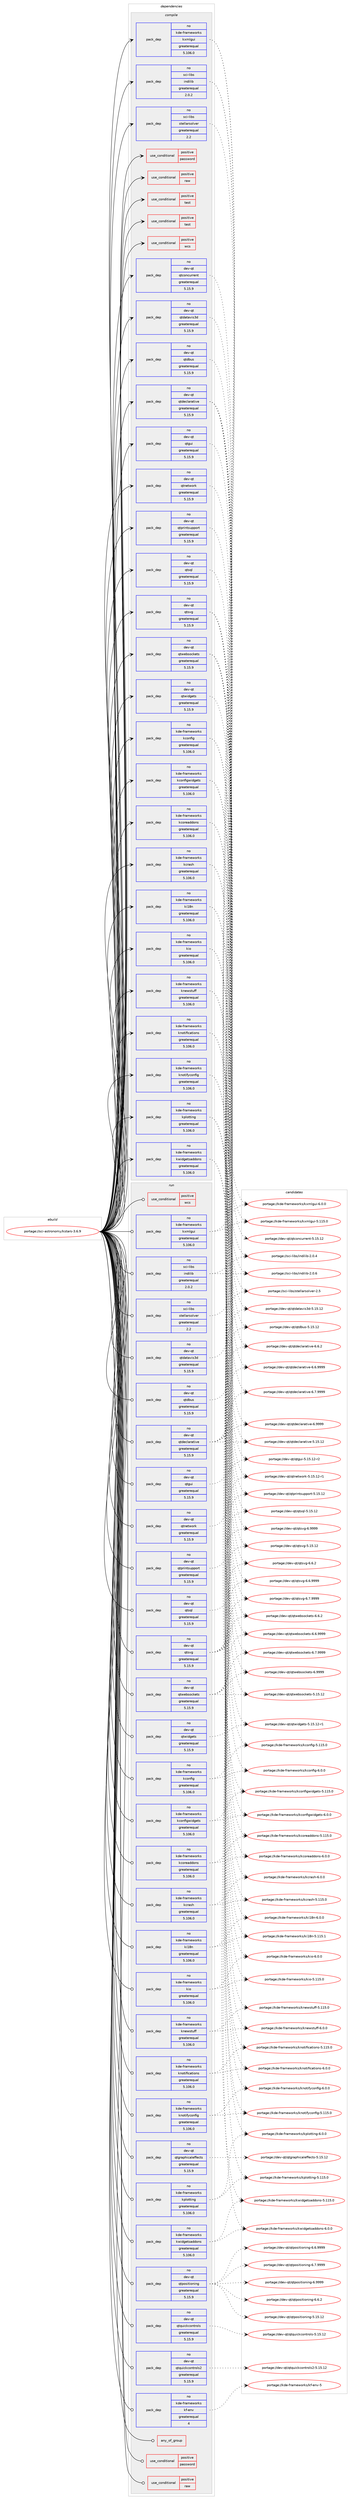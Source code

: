 digraph prolog {

# *************
# Graph options
# *************

newrank=true;
concentrate=true;
compound=true;
graph [rankdir=LR,fontname=Helvetica,fontsize=10,ranksep=1.5];#, ranksep=2.5, nodesep=0.2];
edge  [arrowhead=vee];
node  [fontname=Helvetica,fontsize=10];

# **********
# The ebuild
# **********

subgraph cluster_leftcol {
color=gray;
rank=same;
label=<<i>ebuild</i>>;
id [label="portage://sci-astronomy/kstars-3.6.9", color=red, width=4, href="../sci-astronomy/kstars-3.6.9.svg"];
}

# ****************
# The dependencies
# ****************

subgraph cluster_midcol {
color=gray;
label=<<i>dependencies</i>>;
subgraph cluster_compile {
fillcolor="#eeeeee";
style=filled;
label=<<i>compile</i>>;
subgraph cond6634 {
dependency9257 [label=<<TABLE BORDER="0" CELLBORDER="1" CELLSPACING="0" CELLPADDING="4"><TR><TD ROWSPAN="3" CELLPADDING="10">use_conditional</TD></TR><TR><TD>positive</TD></TR><TR><TD>password</TD></TR></TABLE>>, shape=none, color=red];
# *** BEGIN UNKNOWN DEPENDENCY TYPE (TODO) ***
# dependency9257 -> package_dependency(portage://sci-astronomy/kstars-3.6.9,install,no,dev-libs,qtkeychain,none,[,,],any_same_slot,[use(enable(qt5),positive)])
# *** END UNKNOWN DEPENDENCY TYPE (TODO) ***

}
id:e -> dependency9257:w [weight=20,style="solid",arrowhead="vee"];
subgraph cond6635 {
dependency9258 [label=<<TABLE BORDER="0" CELLBORDER="1" CELLSPACING="0" CELLPADDING="4"><TR><TD ROWSPAN="3" CELLPADDING="10">use_conditional</TD></TR><TR><TD>positive</TD></TR><TR><TD>raw</TD></TR></TABLE>>, shape=none, color=red];
# *** BEGIN UNKNOWN DEPENDENCY TYPE (TODO) ***
# dependency9258 -> package_dependency(portage://sci-astronomy/kstars-3.6.9,install,no,media-libs,libraw,none,[,,],any_same_slot,[])
# *** END UNKNOWN DEPENDENCY TYPE (TODO) ***

}
id:e -> dependency9258:w [weight=20,style="solid",arrowhead="vee"];
subgraph cond6636 {
dependency9259 [label=<<TABLE BORDER="0" CELLBORDER="1" CELLSPACING="0" CELLPADDING="4"><TR><TD ROWSPAN="3" CELLPADDING="10">use_conditional</TD></TR><TR><TD>positive</TD></TR><TR><TD>test</TD></TR></TABLE>>, shape=none, color=red];
# *** BEGIN UNKNOWN DEPENDENCY TYPE (TODO) ***
# dependency9259 -> package_dependency(portage://sci-astronomy/kstars-3.6.9,install,no,dev-qt,qttest,none,[,,],[slot(5)],[])
# *** END UNKNOWN DEPENDENCY TYPE (TODO) ***

}
id:e -> dependency9259:w [weight=20,style="solid",arrowhead="vee"];
subgraph cond6637 {
dependency9260 [label=<<TABLE BORDER="0" CELLBORDER="1" CELLSPACING="0" CELLPADDING="4"><TR><TD ROWSPAN="3" CELLPADDING="10">use_conditional</TD></TR><TR><TD>positive</TD></TR><TR><TD>test</TD></TR></TABLE>>, shape=none, color=red];
# *** BEGIN UNKNOWN DEPENDENCY TYPE (TODO) ***
# dependency9260 -> package_dependency(portage://sci-astronomy/kstars-3.6.9,install,no,sci-astronomy,erfa,none,[,,],[],[])
# *** END UNKNOWN DEPENDENCY TYPE (TODO) ***

}
id:e -> dependency9260:w [weight=20,style="solid",arrowhead="vee"];
subgraph cond6638 {
dependency9261 [label=<<TABLE BORDER="0" CELLBORDER="1" CELLSPACING="0" CELLPADDING="4"><TR><TD ROWSPAN="3" CELLPADDING="10">use_conditional</TD></TR><TR><TD>positive</TD></TR><TR><TD>wcs</TD></TR></TABLE>>, shape=none, color=red];
# *** BEGIN UNKNOWN DEPENDENCY TYPE (TODO) ***
# dependency9261 -> package_dependency(portage://sci-astronomy/kstars-3.6.9,install,no,sci-astronomy,wcslib,none,[,,],any_same_slot,[])
# *** END UNKNOWN DEPENDENCY TYPE (TODO) ***

}
id:e -> dependency9261:w [weight=20,style="solid",arrowhead="vee"];
# *** BEGIN UNKNOWN DEPENDENCY TYPE (TODO) ***
# id -> package_dependency(portage://sci-astronomy/kstars-3.6.9,install,no,dev-cpp,eigen,none,[,,],[slot(3)],[])
# *** END UNKNOWN DEPENDENCY TYPE (TODO) ***

subgraph pack2539 {
dependency9262 [label=<<TABLE BORDER="0" CELLBORDER="1" CELLSPACING="0" CELLPADDING="4" WIDTH="220"><TR><TD ROWSPAN="6" CELLPADDING="30">pack_dep</TD></TR><TR><TD WIDTH="110">no</TD></TR><TR><TD>dev-qt</TD></TR><TR><TD>qtconcurrent</TD></TR><TR><TD>greaterequal</TD></TR><TR><TD>5.15.9</TD></TR></TABLE>>, shape=none, color=blue];
}
id:e -> dependency9262:w [weight=20,style="solid",arrowhead="vee"];
# *** BEGIN UNKNOWN DEPENDENCY TYPE (TODO) ***
# id -> package_dependency(portage://sci-astronomy/kstars-3.6.9,install,no,dev-qt,qtcore,none,[,,],[slot(5)],[])
# *** END UNKNOWN DEPENDENCY TYPE (TODO) ***

subgraph pack2540 {
dependency9263 [label=<<TABLE BORDER="0" CELLBORDER="1" CELLSPACING="0" CELLPADDING="4" WIDTH="220"><TR><TD ROWSPAN="6" CELLPADDING="30">pack_dep</TD></TR><TR><TD WIDTH="110">no</TD></TR><TR><TD>dev-qt</TD></TR><TR><TD>qtdatavis3d</TD></TR><TR><TD>greaterequal</TD></TR><TR><TD>5.15.9</TD></TR></TABLE>>, shape=none, color=blue];
}
id:e -> dependency9263:w [weight=20,style="solid",arrowhead="vee"];
subgraph pack2541 {
dependency9264 [label=<<TABLE BORDER="0" CELLBORDER="1" CELLSPACING="0" CELLPADDING="4" WIDTH="220"><TR><TD ROWSPAN="6" CELLPADDING="30">pack_dep</TD></TR><TR><TD WIDTH="110">no</TD></TR><TR><TD>dev-qt</TD></TR><TR><TD>qtdbus</TD></TR><TR><TD>greaterequal</TD></TR><TR><TD>5.15.9</TD></TR></TABLE>>, shape=none, color=blue];
}
id:e -> dependency9264:w [weight=20,style="solid",arrowhead="vee"];
subgraph pack2542 {
dependency9265 [label=<<TABLE BORDER="0" CELLBORDER="1" CELLSPACING="0" CELLPADDING="4" WIDTH="220"><TR><TD ROWSPAN="6" CELLPADDING="30">pack_dep</TD></TR><TR><TD WIDTH="110">no</TD></TR><TR><TD>dev-qt</TD></TR><TR><TD>qtdeclarative</TD></TR><TR><TD>greaterequal</TD></TR><TR><TD>5.15.9</TD></TR></TABLE>>, shape=none, color=blue];
}
id:e -> dependency9265:w [weight=20,style="solid",arrowhead="vee"];
subgraph pack2543 {
dependency9266 [label=<<TABLE BORDER="0" CELLBORDER="1" CELLSPACING="0" CELLPADDING="4" WIDTH="220"><TR><TD ROWSPAN="6" CELLPADDING="30">pack_dep</TD></TR><TR><TD WIDTH="110">no</TD></TR><TR><TD>dev-qt</TD></TR><TR><TD>qtgui</TD></TR><TR><TD>greaterequal</TD></TR><TR><TD>5.15.9</TD></TR></TABLE>>, shape=none, color=blue];
}
id:e -> dependency9266:w [weight=20,style="solid",arrowhead="vee"];
subgraph pack2544 {
dependency9267 [label=<<TABLE BORDER="0" CELLBORDER="1" CELLSPACING="0" CELLPADDING="4" WIDTH="220"><TR><TD ROWSPAN="6" CELLPADDING="30">pack_dep</TD></TR><TR><TD WIDTH="110">no</TD></TR><TR><TD>dev-qt</TD></TR><TR><TD>qtnetwork</TD></TR><TR><TD>greaterequal</TD></TR><TR><TD>5.15.9</TD></TR></TABLE>>, shape=none, color=blue];
}
id:e -> dependency9267:w [weight=20,style="solid",arrowhead="vee"];
subgraph pack2545 {
dependency9268 [label=<<TABLE BORDER="0" CELLBORDER="1" CELLSPACING="0" CELLPADDING="4" WIDTH="220"><TR><TD ROWSPAN="6" CELLPADDING="30">pack_dep</TD></TR><TR><TD WIDTH="110">no</TD></TR><TR><TD>dev-qt</TD></TR><TR><TD>qtprintsupport</TD></TR><TR><TD>greaterequal</TD></TR><TR><TD>5.15.9</TD></TR></TABLE>>, shape=none, color=blue];
}
id:e -> dependency9268:w [weight=20,style="solid",arrowhead="vee"];
subgraph pack2546 {
dependency9269 [label=<<TABLE BORDER="0" CELLBORDER="1" CELLSPACING="0" CELLPADDING="4" WIDTH="220"><TR><TD ROWSPAN="6" CELLPADDING="30">pack_dep</TD></TR><TR><TD WIDTH="110">no</TD></TR><TR><TD>dev-qt</TD></TR><TR><TD>qtsql</TD></TR><TR><TD>greaterequal</TD></TR><TR><TD>5.15.9</TD></TR></TABLE>>, shape=none, color=blue];
}
id:e -> dependency9269:w [weight=20,style="solid",arrowhead="vee"];
subgraph pack2547 {
dependency9270 [label=<<TABLE BORDER="0" CELLBORDER="1" CELLSPACING="0" CELLPADDING="4" WIDTH="220"><TR><TD ROWSPAN="6" CELLPADDING="30">pack_dep</TD></TR><TR><TD WIDTH="110">no</TD></TR><TR><TD>dev-qt</TD></TR><TR><TD>qtsvg</TD></TR><TR><TD>greaterequal</TD></TR><TR><TD>5.15.9</TD></TR></TABLE>>, shape=none, color=blue];
}
id:e -> dependency9270:w [weight=20,style="solid",arrowhead="vee"];
subgraph pack2548 {
dependency9271 [label=<<TABLE BORDER="0" CELLBORDER="1" CELLSPACING="0" CELLPADDING="4" WIDTH="220"><TR><TD ROWSPAN="6" CELLPADDING="30">pack_dep</TD></TR><TR><TD WIDTH="110">no</TD></TR><TR><TD>dev-qt</TD></TR><TR><TD>qtwebsockets</TD></TR><TR><TD>greaterequal</TD></TR><TR><TD>5.15.9</TD></TR></TABLE>>, shape=none, color=blue];
}
id:e -> dependency9271:w [weight=20,style="solid",arrowhead="vee"];
subgraph pack2549 {
dependency9272 [label=<<TABLE BORDER="0" CELLBORDER="1" CELLSPACING="0" CELLPADDING="4" WIDTH="220"><TR><TD ROWSPAN="6" CELLPADDING="30">pack_dep</TD></TR><TR><TD WIDTH="110">no</TD></TR><TR><TD>dev-qt</TD></TR><TR><TD>qtwidgets</TD></TR><TR><TD>greaterequal</TD></TR><TR><TD>5.15.9</TD></TR></TABLE>>, shape=none, color=blue];
}
id:e -> dependency9272:w [weight=20,style="solid",arrowhead="vee"];
subgraph pack2550 {
dependency9273 [label=<<TABLE BORDER="0" CELLBORDER="1" CELLSPACING="0" CELLPADDING="4" WIDTH="220"><TR><TD ROWSPAN="6" CELLPADDING="30">pack_dep</TD></TR><TR><TD WIDTH="110">no</TD></TR><TR><TD>kde-frameworks</TD></TR><TR><TD>kconfig</TD></TR><TR><TD>greaterequal</TD></TR><TR><TD>5.106.0</TD></TR></TABLE>>, shape=none, color=blue];
}
id:e -> dependency9273:w [weight=20,style="solid",arrowhead="vee"];
subgraph pack2551 {
dependency9274 [label=<<TABLE BORDER="0" CELLBORDER="1" CELLSPACING="0" CELLPADDING="4" WIDTH="220"><TR><TD ROWSPAN="6" CELLPADDING="30">pack_dep</TD></TR><TR><TD WIDTH="110">no</TD></TR><TR><TD>kde-frameworks</TD></TR><TR><TD>kconfigwidgets</TD></TR><TR><TD>greaterequal</TD></TR><TR><TD>5.106.0</TD></TR></TABLE>>, shape=none, color=blue];
}
id:e -> dependency9274:w [weight=20,style="solid",arrowhead="vee"];
subgraph pack2552 {
dependency9275 [label=<<TABLE BORDER="0" CELLBORDER="1" CELLSPACING="0" CELLPADDING="4" WIDTH="220"><TR><TD ROWSPAN="6" CELLPADDING="30">pack_dep</TD></TR><TR><TD WIDTH="110">no</TD></TR><TR><TD>kde-frameworks</TD></TR><TR><TD>kcoreaddons</TD></TR><TR><TD>greaterequal</TD></TR><TR><TD>5.106.0</TD></TR></TABLE>>, shape=none, color=blue];
}
id:e -> dependency9275:w [weight=20,style="solid",arrowhead="vee"];
subgraph pack2553 {
dependency9276 [label=<<TABLE BORDER="0" CELLBORDER="1" CELLSPACING="0" CELLPADDING="4" WIDTH="220"><TR><TD ROWSPAN="6" CELLPADDING="30">pack_dep</TD></TR><TR><TD WIDTH="110">no</TD></TR><TR><TD>kde-frameworks</TD></TR><TR><TD>kcrash</TD></TR><TR><TD>greaterequal</TD></TR><TR><TD>5.106.0</TD></TR></TABLE>>, shape=none, color=blue];
}
id:e -> dependency9276:w [weight=20,style="solid",arrowhead="vee"];
subgraph pack2554 {
dependency9277 [label=<<TABLE BORDER="0" CELLBORDER="1" CELLSPACING="0" CELLPADDING="4" WIDTH="220"><TR><TD ROWSPAN="6" CELLPADDING="30">pack_dep</TD></TR><TR><TD WIDTH="110">no</TD></TR><TR><TD>kde-frameworks</TD></TR><TR><TD>ki18n</TD></TR><TR><TD>greaterequal</TD></TR><TR><TD>5.106.0</TD></TR></TABLE>>, shape=none, color=blue];
}
id:e -> dependency9277:w [weight=20,style="solid",arrowhead="vee"];
subgraph pack2555 {
dependency9278 [label=<<TABLE BORDER="0" CELLBORDER="1" CELLSPACING="0" CELLPADDING="4" WIDTH="220"><TR><TD ROWSPAN="6" CELLPADDING="30">pack_dep</TD></TR><TR><TD WIDTH="110">no</TD></TR><TR><TD>kde-frameworks</TD></TR><TR><TD>kio</TD></TR><TR><TD>greaterequal</TD></TR><TR><TD>5.106.0</TD></TR></TABLE>>, shape=none, color=blue];
}
id:e -> dependency9278:w [weight=20,style="solid",arrowhead="vee"];
subgraph pack2556 {
dependency9279 [label=<<TABLE BORDER="0" CELLBORDER="1" CELLSPACING="0" CELLPADDING="4" WIDTH="220"><TR><TD ROWSPAN="6" CELLPADDING="30">pack_dep</TD></TR><TR><TD WIDTH="110">no</TD></TR><TR><TD>kde-frameworks</TD></TR><TR><TD>knewstuff</TD></TR><TR><TD>greaterequal</TD></TR><TR><TD>5.106.0</TD></TR></TABLE>>, shape=none, color=blue];
}
id:e -> dependency9279:w [weight=20,style="solid",arrowhead="vee"];
subgraph pack2557 {
dependency9280 [label=<<TABLE BORDER="0" CELLBORDER="1" CELLSPACING="0" CELLPADDING="4" WIDTH="220"><TR><TD ROWSPAN="6" CELLPADDING="30">pack_dep</TD></TR><TR><TD WIDTH="110">no</TD></TR><TR><TD>kde-frameworks</TD></TR><TR><TD>knotifications</TD></TR><TR><TD>greaterequal</TD></TR><TR><TD>5.106.0</TD></TR></TABLE>>, shape=none, color=blue];
}
id:e -> dependency9280:w [weight=20,style="solid",arrowhead="vee"];
subgraph pack2558 {
dependency9281 [label=<<TABLE BORDER="0" CELLBORDER="1" CELLSPACING="0" CELLPADDING="4" WIDTH="220"><TR><TD ROWSPAN="6" CELLPADDING="30">pack_dep</TD></TR><TR><TD WIDTH="110">no</TD></TR><TR><TD>kde-frameworks</TD></TR><TR><TD>knotifyconfig</TD></TR><TR><TD>greaterequal</TD></TR><TR><TD>5.106.0</TD></TR></TABLE>>, shape=none, color=blue];
}
id:e -> dependency9281:w [weight=20,style="solid",arrowhead="vee"];
subgraph pack2559 {
dependency9282 [label=<<TABLE BORDER="0" CELLBORDER="1" CELLSPACING="0" CELLPADDING="4" WIDTH="220"><TR><TD ROWSPAN="6" CELLPADDING="30">pack_dep</TD></TR><TR><TD WIDTH="110">no</TD></TR><TR><TD>kde-frameworks</TD></TR><TR><TD>kplotting</TD></TR><TR><TD>greaterequal</TD></TR><TR><TD>5.106.0</TD></TR></TABLE>>, shape=none, color=blue];
}
id:e -> dependency9282:w [weight=20,style="solid",arrowhead="vee"];
subgraph pack2560 {
dependency9283 [label=<<TABLE BORDER="0" CELLBORDER="1" CELLSPACING="0" CELLPADDING="4" WIDTH="220"><TR><TD ROWSPAN="6" CELLPADDING="30">pack_dep</TD></TR><TR><TD WIDTH="110">no</TD></TR><TR><TD>kde-frameworks</TD></TR><TR><TD>kwidgetsaddons</TD></TR><TR><TD>greaterequal</TD></TR><TR><TD>5.106.0</TD></TR></TABLE>>, shape=none, color=blue];
}
id:e -> dependency9283:w [weight=20,style="solid",arrowhead="vee"];
subgraph pack2561 {
dependency9284 [label=<<TABLE BORDER="0" CELLBORDER="1" CELLSPACING="0" CELLPADDING="4" WIDTH="220"><TR><TD ROWSPAN="6" CELLPADDING="30">pack_dep</TD></TR><TR><TD WIDTH="110">no</TD></TR><TR><TD>kde-frameworks</TD></TR><TR><TD>kxmlgui</TD></TR><TR><TD>greaterequal</TD></TR><TR><TD>5.106.0</TD></TR></TABLE>>, shape=none, color=blue];
}
id:e -> dependency9284:w [weight=20,style="solid",arrowhead="vee"];
# *** BEGIN UNKNOWN DEPENDENCY TYPE (TODO) ***
# id -> package_dependency(portage://sci-astronomy/kstars-3.6.9,install,no,sci-libs,cfitsio,none,[,,],any_same_slot,[])
# *** END UNKNOWN DEPENDENCY TYPE (TODO) ***

# *** BEGIN UNKNOWN DEPENDENCY TYPE (TODO) ***
# id -> package_dependency(portage://sci-astronomy/kstars-3.6.9,install,no,sci-libs,gsl,none,[,,],any_same_slot,[])
# *** END UNKNOWN DEPENDENCY TYPE (TODO) ***

subgraph pack2562 {
dependency9285 [label=<<TABLE BORDER="0" CELLBORDER="1" CELLSPACING="0" CELLPADDING="4" WIDTH="220"><TR><TD ROWSPAN="6" CELLPADDING="30">pack_dep</TD></TR><TR><TD WIDTH="110">no</TD></TR><TR><TD>sci-libs</TD></TR><TR><TD>indilib</TD></TR><TR><TD>greaterequal</TD></TR><TR><TD>2.0.2</TD></TR></TABLE>>, shape=none, color=blue];
}
id:e -> dependency9285:w [weight=20,style="solid",arrowhead="vee"];
# *** BEGIN UNKNOWN DEPENDENCY TYPE (TODO) ***
# id -> package_dependency(portage://sci-astronomy/kstars-3.6.9,install,no,sci-libs,libnova,none,[,,],any_same_slot,[])
# *** END UNKNOWN DEPENDENCY TYPE (TODO) ***

subgraph pack2563 {
dependency9286 [label=<<TABLE BORDER="0" CELLBORDER="1" CELLSPACING="0" CELLPADDING="4" WIDTH="220"><TR><TD ROWSPAN="6" CELLPADDING="30">pack_dep</TD></TR><TR><TD WIDTH="110">no</TD></TR><TR><TD>sci-libs</TD></TR><TR><TD>stellarsolver</TD></TR><TR><TD>greaterequal</TD></TR><TR><TD>2.2</TD></TR></TABLE>>, shape=none, color=blue];
}
id:e -> dependency9286:w [weight=20,style="solid",arrowhead="vee"];
# *** BEGIN UNKNOWN DEPENDENCY TYPE (TODO) ***
# id -> package_dependency(portage://sci-astronomy/kstars-3.6.9,install,no,sys-libs,zlib,none,[,,],[],[])
# *** END UNKNOWN DEPENDENCY TYPE (TODO) ***

}
subgraph cluster_compileandrun {
fillcolor="#eeeeee";
style=filled;
label=<<i>compile and run</i>>;
}
subgraph cluster_run {
fillcolor="#eeeeee";
style=filled;
label=<<i>run</i>>;
subgraph any85 {
dependency9287 [label=<<TABLE BORDER="0" CELLBORDER="1" CELLSPACING="0" CELLPADDING="4"><TR><TD CELLPADDING="10">any_of_group</TD></TR></TABLE>>, shape=none, color=red];# *** BEGIN UNKNOWN DEPENDENCY TYPE (TODO) ***
# dependency9287 -> package_dependency(portage://sci-astronomy/kstars-3.6.9,run,no,kde-frameworks,breeze-icons,none,[,,],any_different_slot,[])
# *** END UNKNOWN DEPENDENCY TYPE (TODO) ***

# *** BEGIN UNKNOWN DEPENDENCY TYPE (TODO) ***
# dependency9287 -> package_dependency(portage://sci-astronomy/kstars-3.6.9,run,no,kde-frameworks,oxygen-icons,none,[,,],any_different_slot,[])
# *** END UNKNOWN DEPENDENCY TYPE (TODO) ***

}
id:e -> dependency9287:w [weight=20,style="solid",arrowhead="odot"];
subgraph cond6639 {
dependency9288 [label=<<TABLE BORDER="0" CELLBORDER="1" CELLSPACING="0" CELLPADDING="4"><TR><TD ROWSPAN="3" CELLPADDING="10">use_conditional</TD></TR><TR><TD>positive</TD></TR><TR><TD>password</TD></TR></TABLE>>, shape=none, color=red];
# *** BEGIN UNKNOWN DEPENDENCY TYPE (TODO) ***
# dependency9288 -> package_dependency(portage://sci-astronomy/kstars-3.6.9,run,no,dev-libs,qtkeychain,none,[,,],any_same_slot,[use(enable(qt5),positive)])
# *** END UNKNOWN DEPENDENCY TYPE (TODO) ***

}
id:e -> dependency9288:w [weight=20,style="solid",arrowhead="odot"];
subgraph cond6640 {
dependency9289 [label=<<TABLE BORDER="0" CELLBORDER="1" CELLSPACING="0" CELLPADDING="4"><TR><TD ROWSPAN="3" CELLPADDING="10">use_conditional</TD></TR><TR><TD>positive</TD></TR><TR><TD>raw</TD></TR></TABLE>>, shape=none, color=red];
# *** BEGIN UNKNOWN DEPENDENCY TYPE (TODO) ***
# dependency9289 -> package_dependency(portage://sci-astronomy/kstars-3.6.9,run,no,media-libs,libraw,none,[,,],any_same_slot,[])
# *** END UNKNOWN DEPENDENCY TYPE (TODO) ***

}
id:e -> dependency9289:w [weight=20,style="solid",arrowhead="odot"];
subgraph cond6641 {
dependency9290 [label=<<TABLE BORDER="0" CELLBORDER="1" CELLSPACING="0" CELLPADDING="4"><TR><TD ROWSPAN="3" CELLPADDING="10">use_conditional</TD></TR><TR><TD>positive</TD></TR><TR><TD>wcs</TD></TR></TABLE>>, shape=none, color=red];
# *** BEGIN UNKNOWN DEPENDENCY TYPE (TODO) ***
# dependency9290 -> package_dependency(portage://sci-astronomy/kstars-3.6.9,run,no,sci-astronomy,wcslib,none,[,,],any_same_slot,[])
# *** END UNKNOWN DEPENDENCY TYPE (TODO) ***

}
id:e -> dependency9290:w [weight=20,style="solid",arrowhead="odot"];
# *** BEGIN UNKNOWN DEPENDENCY TYPE (TODO) ***
# id -> package_dependency(portage://sci-astronomy/kstars-3.6.9,run,no,dev-qt,qtcore,none,[,,],[slot(5)],[])
# *** END UNKNOWN DEPENDENCY TYPE (TODO) ***

subgraph pack2564 {
dependency9291 [label=<<TABLE BORDER="0" CELLBORDER="1" CELLSPACING="0" CELLPADDING="4" WIDTH="220"><TR><TD ROWSPAN="6" CELLPADDING="30">pack_dep</TD></TR><TR><TD WIDTH="110">no</TD></TR><TR><TD>dev-qt</TD></TR><TR><TD>qtdatavis3d</TD></TR><TR><TD>greaterequal</TD></TR><TR><TD>5.15.9</TD></TR></TABLE>>, shape=none, color=blue];
}
id:e -> dependency9291:w [weight=20,style="solid",arrowhead="odot"];
subgraph pack2565 {
dependency9292 [label=<<TABLE BORDER="0" CELLBORDER="1" CELLSPACING="0" CELLPADDING="4" WIDTH="220"><TR><TD ROWSPAN="6" CELLPADDING="30">pack_dep</TD></TR><TR><TD WIDTH="110">no</TD></TR><TR><TD>dev-qt</TD></TR><TR><TD>qtdbus</TD></TR><TR><TD>greaterequal</TD></TR><TR><TD>5.15.9</TD></TR></TABLE>>, shape=none, color=blue];
}
id:e -> dependency9292:w [weight=20,style="solid",arrowhead="odot"];
subgraph pack2566 {
dependency9293 [label=<<TABLE BORDER="0" CELLBORDER="1" CELLSPACING="0" CELLPADDING="4" WIDTH="220"><TR><TD ROWSPAN="6" CELLPADDING="30">pack_dep</TD></TR><TR><TD WIDTH="110">no</TD></TR><TR><TD>dev-qt</TD></TR><TR><TD>qtdeclarative</TD></TR><TR><TD>greaterequal</TD></TR><TR><TD>5.15.9</TD></TR></TABLE>>, shape=none, color=blue];
}
id:e -> dependency9293:w [weight=20,style="solid",arrowhead="odot"];
subgraph pack2567 {
dependency9294 [label=<<TABLE BORDER="0" CELLBORDER="1" CELLSPACING="0" CELLPADDING="4" WIDTH="220"><TR><TD ROWSPAN="6" CELLPADDING="30">pack_dep</TD></TR><TR><TD WIDTH="110">no</TD></TR><TR><TD>dev-qt</TD></TR><TR><TD>qtgraphicaleffects</TD></TR><TR><TD>greaterequal</TD></TR><TR><TD>5.15.9</TD></TR></TABLE>>, shape=none, color=blue];
}
id:e -> dependency9294:w [weight=20,style="solid",arrowhead="odot"];
subgraph pack2568 {
dependency9295 [label=<<TABLE BORDER="0" CELLBORDER="1" CELLSPACING="0" CELLPADDING="4" WIDTH="220"><TR><TD ROWSPAN="6" CELLPADDING="30">pack_dep</TD></TR><TR><TD WIDTH="110">no</TD></TR><TR><TD>dev-qt</TD></TR><TR><TD>qtgui</TD></TR><TR><TD>greaterequal</TD></TR><TR><TD>5.15.9</TD></TR></TABLE>>, shape=none, color=blue];
}
id:e -> dependency9295:w [weight=20,style="solid",arrowhead="odot"];
subgraph pack2569 {
dependency9296 [label=<<TABLE BORDER="0" CELLBORDER="1" CELLSPACING="0" CELLPADDING="4" WIDTH="220"><TR><TD ROWSPAN="6" CELLPADDING="30">pack_dep</TD></TR><TR><TD WIDTH="110">no</TD></TR><TR><TD>dev-qt</TD></TR><TR><TD>qtnetwork</TD></TR><TR><TD>greaterequal</TD></TR><TR><TD>5.15.9</TD></TR></TABLE>>, shape=none, color=blue];
}
id:e -> dependency9296:w [weight=20,style="solid",arrowhead="odot"];
subgraph pack2570 {
dependency9297 [label=<<TABLE BORDER="0" CELLBORDER="1" CELLSPACING="0" CELLPADDING="4" WIDTH="220"><TR><TD ROWSPAN="6" CELLPADDING="30">pack_dep</TD></TR><TR><TD WIDTH="110">no</TD></TR><TR><TD>dev-qt</TD></TR><TR><TD>qtpositioning</TD></TR><TR><TD>greaterequal</TD></TR><TR><TD>5.15.9</TD></TR></TABLE>>, shape=none, color=blue];
}
id:e -> dependency9297:w [weight=20,style="solid",arrowhead="odot"];
subgraph pack2571 {
dependency9298 [label=<<TABLE BORDER="0" CELLBORDER="1" CELLSPACING="0" CELLPADDING="4" WIDTH="220"><TR><TD ROWSPAN="6" CELLPADDING="30">pack_dep</TD></TR><TR><TD WIDTH="110">no</TD></TR><TR><TD>dev-qt</TD></TR><TR><TD>qtprintsupport</TD></TR><TR><TD>greaterequal</TD></TR><TR><TD>5.15.9</TD></TR></TABLE>>, shape=none, color=blue];
}
id:e -> dependency9298:w [weight=20,style="solid",arrowhead="odot"];
subgraph pack2572 {
dependency9299 [label=<<TABLE BORDER="0" CELLBORDER="1" CELLSPACING="0" CELLPADDING="4" WIDTH="220"><TR><TD ROWSPAN="6" CELLPADDING="30">pack_dep</TD></TR><TR><TD WIDTH="110">no</TD></TR><TR><TD>dev-qt</TD></TR><TR><TD>qtquickcontrols</TD></TR><TR><TD>greaterequal</TD></TR><TR><TD>5.15.9</TD></TR></TABLE>>, shape=none, color=blue];
}
id:e -> dependency9299:w [weight=20,style="solid",arrowhead="odot"];
subgraph pack2573 {
dependency9300 [label=<<TABLE BORDER="0" CELLBORDER="1" CELLSPACING="0" CELLPADDING="4" WIDTH="220"><TR><TD ROWSPAN="6" CELLPADDING="30">pack_dep</TD></TR><TR><TD WIDTH="110">no</TD></TR><TR><TD>dev-qt</TD></TR><TR><TD>qtquickcontrols2</TD></TR><TR><TD>greaterequal</TD></TR><TR><TD>5.15.9</TD></TR></TABLE>>, shape=none, color=blue];
}
id:e -> dependency9300:w [weight=20,style="solid",arrowhead="odot"];
subgraph pack2574 {
dependency9301 [label=<<TABLE BORDER="0" CELLBORDER="1" CELLSPACING="0" CELLPADDING="4" WIDTH="220"><TR><TD ROWSPAN="6" CELLPADDING="30">pack_dep</TD></TR><TR><TD WIDTH="110">no</TD></TR><TR><TD>dev-qt</TD></TR><TR><TD>qtsql</TD></TR><TR><TD>greaterequal</TD></TR><TR><TD>5.15.9</TD></TR></TABLE>>, shape=none, color=blue];
}
id:e -> dependency9301:w [weight=20,style="solid",arrowhead="odot"];
subgraph pack2575 {
dependency9302 [label=<<TABLE BORDER="0" CELLBORDER="1" CELLSPACING="0" CELLPADDING="4" WIDTH="220"><TR><TD ROWSPAN="6" CELLPADDING="30">pack_dep</TD></TR><TR><TD WIDTH="110">no</TD></TR><TR><TD>dev-qt</TD></TR><TR><TD>qtsvg</TD></TR><TR><TD>greaterequal</TD></TR><TR><TD>5.15.9</TD></TR></TABLE>>, shape=none, color=blue];
}
id:e -> dependency9302:w [weight=20,style="solid",arrowhead="odot"];
subgraph pack2576 {
dependency9303 [label=<<TABLE BORDER="0" CELLBORDER="1" CELLSPACING="0" CELLPADDING="4" WIDTH="220"><TR><TD ROWSPAN="6" CELLPADDING="30">pack_dep</TD></TR><TR><TD WIDTH="110">no</TD></TR><TR><TD>dev-qt</TD></TR><TR><TD>qtwebsockets</TD></TR><TR><TD>greaterequal</TD></TR><TR><TD>5.15.9</TD></TR></TABLE>>, shape=none, color=blue];
}
id:e -> dependency9303:w [weight=20,style="solid",arrowhead="odot"];
subgraph pack2577 {
dependency9304 [label=<<TABLE BORDER="0" CELLBORDER="1" CELLSPACING="0" CELLPADDING="4" WIDTH="220"><TR><TD ROWSPAN="6" CELLPADDING="30">pack_dep</TD></TR><TR><TD WIDTH="110">no</TD></TR><TR><TD>dev-qt</TD></TR><TR><TD>qtwidgets</TD></TR><TR><TD>greaterequal</TD></TR><TR><TD>5.15.9</TD></TR></TABLE>>, shape=none, color=blue];
}
id:e -> dependency9304:w [weight=20,style="solid",arrowhead="odot"];
subgraph pack2578 {
dependency9305 [label=<<TABLE BORDER="0" CELLBORDER="1" CELLSPACING="0" CELLPADDING="4" WIDTH="220"><TR><TD ROWSPAN="6" CELLPADDING="30">pack_dep</TD></TR><TR><TD WIDTH="110">no</TD></TR><TR><TD>kde-frameworks</TD></TR><TR><TD>kconfig</TD></TR><TR><TD>greaterequal</TD></TR><TR><TD>5.106.0</TD></TR></TABLE>>, shape=none, color=blue];
}
id:e -> dependency9305:w [weight=20,style="solid",arrowhead="odot"];
subgraph pack2579 {
dependency9306 [label=<<TABLE BORDER="0" CELLBORDER="1" CELLSPACING="0" CELLPADDING="4" WIDTH="220"><TR><TD ROWSPAN="6" CELLPADDING="30">pack_dep</TD></TR><TR><TD WIDTH="110">no</TD></TR><TR><TD>kde-frameworks</TD></TR><TR><TD>kconfigwidgets</TD></TR><TR><TD>greaterequal</TD></TR><TR><TD>5.106.0</TD></TR></TABLE>>, shape=none, color=blue];
}
id:e -> dependency9306:w [weight=20,style="solid",arrowhead="odot"];
subgraph pack2580 {
dependency9307 [label=<<TABLE BORDER="0" CELLBORDER="1" CELLSPACING="0" CELLPADDING="4" WIDTH="220"><TR><TD ROWSPAN="6" CELLPADDING="30">pack_dep</TD></TR><TR><TD WIDTH="110">no</TD></TR><TR><TD>kde-frameworks</TD></TR><TR><TD>kcoreaddons</TD></TR><TR><TD>greaterequal</TD></TR><TR><TD>5.106.0</TD></TR></TABLE>>, shape=none, color=blue];
}
id:e -> dependency9307:w [weight=20,style="solid",arrowhead="odot"];
subgraph pack2581 {
dependency9308 [label=<<TABLE BORDER="0" CELLBORDER="1" CELLSPACING="0" CELLPADDING="4" WIDTH="220"><TR><TD ROWSPAN="6" CELLPADDING="30">pack_dep</TD></TR><TR><TD WIDTH="110">no</TD></TR><TR><TD>kde-frameworks</TD></TR><TR><TD>kcrash</TD></TR><TR><TD>greaterequal</TD></TR><TR><TD>5.106.0</TD></TR></TABLE>>, shape=none, color=blue];
}
id:e -> dependency9308:w [weight=20,style="solid",arrowhead="odot"];
subgraph pack2582 {
dependency9309 [label=<<TABLE BORDER="0" CELLBORDER="1" CELLSPACING="0" CELLPADDING="4" WIDTH="220"><TR><TD ROWSPAN="6" CELLPADDING="30">pack_dep</TD></TR><TR><TD WIDTH="110">no</TD></TR><TR><TD>kde-frameworks</TD></TR><TR><TD>kf-env</TD></TR><TR><TD>greaterequal</TD></TR><TR><TD>4</TD></TR></TABLE>>, shape=none, color=blue];
}
id:e -> dependency9309:w [weight=20,style="solid",arrowhead="odot"];
subgraph pack2583 {
dependency9310 [label=<<TABLE BORDER="0" CELLBORDER="1" CELLSPACING="0" CELLPADDING="4" WIDTH="220"><TR><TD ROWSPAN="6" CELLPADDING="30">pack_dep</TD></TR><TR><TD WIDTH="110">no</TD></TR><TR><TD>kde-frameworks</TD></TR><TR><TD>ki18n</TD></TR><TR><TD>greaterequal</TD></TR><TR><TD>5.106.0</TD></TR></TABLE>>, shape=none, color=blue];
}
id:e -> dependency9310:w [weight=20,style="solid",arrowhead="odot"];
subgraph pack2584 {
dependency9311 [label=<<TABLE BORDER="0" CELLBORDER="1" CELLSPACING="0" CELLPADDING="4" WIDTH="220"><TR><TD ROWSPAN="6" CELLPADDING="30">pack_dep</TD></TR><TR><TD WIDTH="110">no</TD></TR><TR><TD>kde-frameworks</TD></TR><TR><TD>kio</TD></TR><TR><TD>greaterequal</TD></TR><TR><TD>5.106.0</TD></TR></TABLE>>, shape=none, color=blue];
}
id:e -> dependency9311:w [weight=20,style="solid",arrowhead="odot"];
subgraph pack2585 {
dependency9312 [label=<<TABLE BORDER="0" CELLBORDER="1" CELLSPACING="0" CELLPADDING="4" WIDTH="220"><TR><TD ROWSPAN="6" CELLPADDING="30">pack_dep</TD></TR><TR><TD WIDTH="110">no</TD></TR><TR><TD>kde-frameworks</TD></TR><TR><TD>knewstuff</TD></TR><TR><TD>greaterequal</TD></TR><TR><TD>5.106.0</TD></TR></TABLE>>, shape=none, color=blue];
}
id:e -> dependency9312:w [weight=20,style="solid",arrowhead="odot"];
subgraph pack2586 {
dependency9313 [label=<<TABLE BORDER="0" CELLBORDER="1" CELLSPACING="0" CELLPADDING="4" WIDTH="220"><TR><TD ROWSPAN="6" CELLPADDING="30">pack_dep</TD></TR><TR><TD WIDTH="110">no</TD></TR><TR><TD>kde-frameworks</TD></TR><TR><TD>knotifications</TD></TR><TR><TD>greaterequal</TD></TR><TR><TD>5.106.0</TD></TR></TABLE>>, shape=none, color=blue];
}
id:e -> dependency9313:w [weight=20,style="solid",arrowhead="odot"];
subgraph pack2587 {
dependency9314 [label=<<TABLE BORDER="0" CELLBORDER="1" CELLSPACING="0" CELLPADDING="4" WIDTH="220"><TR><TD ROWSPAN="6" CELLPADDING="30">pack_dep</TD></TR><TR><TD WIDTH="110">no</TD></TR><TR><TD>kde-frameworks</TD></TR><TR><TD>knotifyconfig</TD></TR><TR><TD>greaterequal</TD></TR><TR><TD>5.106.0</TD></TR></TABLE>>, shape=none, color=blue];
}
id:e -> dependency9314:w [weight=20,style="solid",arrowhead="odot"];
subgraph pack2588 {
dependency9315 [label=<<TABLE BORDER="0" CELLBORDER="1" CELLSPACING="0" CELLPADDING="4" WIDTH="220"><TR><TD ROWSPAN="6" CELLPADDING="30">pack_dep</TD></TR><TR><TD WIDTH="110">no</TD></TR><TR><TD>kde-frameworks</TD></TR><TR><TD>kplotting</TD></TR><TR><TD>greaterequal</TD></TR><TR><TD>5.106.0</TD></TR></TABLE>>, shape=none, color=blue];
}
id:e -> dependency9315:w [weight=20,style="solid",arrowhead="odot"];
subgraph pack2589 {
dependency9316 [label=<<TABLE BORDER="0" CELLBORDER="1" CELLSPACING="0" CELLPADDING="4" WIDTH="220"><TR><TD ROWSPAN="6" CELLPADDING="30">pack_dep</TD></TR><TR><TD WIDTH="110">no</TD></TR><TR><TD>kde-frameworks</TD></TR><TR><TD>kwidgetsaddons</TD></TR><TR><TD>greaterequal</TD></TR><TR><TD>5.106.0</TD></TR></TABLE>>, shape=none, color=blue];
}
id:e -> dependency9316:w [weight=20,style="solid",arrowhead="odot"];
subgraph pack2590 {
dependency9317 [label=<<TABLE BORDER="0" CELLBORDER="1" CELLSPACING="0" CELLPADDING="4" WIDTH="220"><TR><TD ROWSPAN="6" CELLPADDING="30">pack_dep</TD></TR><TR><TD WIDTH="110">no</TD></TR><TR><TD>kde-frameworks</TD></TR><TR><TD>kxmlgui</TD></TR><TR><TD>greaterequal</TD></TR><TR><TD>5.106.0</TD></TR></TABLE>>, shape=none, color=blue];
}
id:e -> dependency9317:w [weight=20,style="solid",arrowhead="odot"];
# *** BEGIN UNKNOWN DEPENDENCY TYPE (TODO) ***
# id -> package_dependency(portage://sci-astronomy/kstars-3.6.9,run,no,sci-libs,cfitsio,none,[,,],any_same_slot,[])
# *** END UNKNOWN DEPENDENCY TYPE (TODO) ***

# *** BEGIN UNKNOWN DEPENDENCY TYPE (TODO) ***
# id -> package_dependency(portage://sci-astronomy/kstars-3.6.9,run,no,sci-libs,gsl,none,[,,],any_same_slot,[])
# *** END UNKNOWN DEPENDENCY TYPE (TODO) ***

subgraph pack2591 {
dependency9318 [label=<<TABLE BORDER="0" CELLBORDER="1" CELLSPACING="0" CELLPADDING="4" WIDTH="220"><TR><TD ROWSPAN="6" CELLPADDING="30">pack_dep</TD></TR><TR><TD WIDTH="110">no</TD></TR><TR><TD>sci-libs</TD></TR><TR><TD>indilib</TD></TR><TR><TD>greaterequal</TD></TR><TR><TD>2.0.2</TD></TR></TABLE>>, shape=none, color=blue];
}
id:e -> dependency9318:w [weight=20,style="solid",arrowhead="odot"];
# *** BEGIN UNKNOWN DEPENDENCY TYPE (TODO) ***
# id -> package_dependency(portage://sci-astronomy/kstars-3.6.9,run,no,sci-libs,libnova,none,[,,],any_same_slot,[])
# *** END UNKNOWN DEPENDENCY TYPE (TODO) ***

subgraph pack2592 {
dependency9319 [label=<<TABLE BORDER="0" CELLBORDER="1" CELLSPACING="0" CELLPADDING="4" WIDTH="220"><TR><TD ROWSPAN="6" CELLPADDING="30">pack_dep</TD></TR><TR><TD WIDTH="110">no</TD></TR><TR><TD>sci-libs</TD></TR><TR><TD>stellarsolver</TD></TR><TR><TD>greaterequal</TD></TR><TR><TD>2.2</TD></TR></TABLE>>, shape=none, color=blue];
}
id:e -> dependency9319:w [weight=20,style="solid",arrowhead="odot"];
# *** BEGIN UNKNOWN DEPENDENCY TYPE (TODO) ***
# id -> package_dependency(portage://sci-astronomy/kstars-3.6.9,run,no,sys-libs,zlib,none,[,,],[],[])
# *** END UNKNOWN DEPENDENCY TYPE (TODO) ***

}
}

# **************
# The candidates
# **************

subgraph cluster_choices {
rank=same;
color=gray;
label=<<i>candidates</i>>;

subgraph choice2539 {
color=black;
nodesep=1;
choice100101118451131164711311699111110991171141141011101164553464953464950 [label="portage://dev-qt/qtconcurrent-5.15.12", color=red, width=4,href="../dev-qt/qtconcurrent-5.15.12.svg"];
dependency9262:e -> choice100101118451131164711311699111110991171141141011101164553464953464950:w [style=dotted,weight="100"];
}
subgraph choice2540 {
color=black;
nodesep=1;
choice10010111845113116471131161009711697118105115511004553464953464950 [label="portage://dev-qt/qtdatavis3d-5.15.12", color=red, width=4,href="../dev-qt/qtdatavis3d-5.15.12.svg"];
dependency9263:e -> choice10010111845113116471131161009711697118105115511004553464953464950:w [style=dotted,weight="100"];
}
subgraph choice2541 {
color=black;
nodesep=1;
choice1001011184511311647113116100981171154553464953464950 [label="portage://dev-qt/qtdbus-5.15.12", color=red, width=4,href="../dev-qt/qtdbus-5.15.12.svg"];
dependency9264:e -> choice1001011184511311647113116100981171154553464953464950:w [style=dotted,weight="100"];
}
subgraph choice2542 {
color=black;
nodesep=1;
choice10010111845113116471131161001019910897114971161051181014553464953464950 [label="portage://dev-qt/qtdeclarative-5.15.12", color=red, width=4,href="../dev-qt/qtdeclarative-5.15.12.svg"];
choice1001011184511311647113116100101991089711497116105118101455446544650 [label="portage://dev-qt/qtdeclarative-6.6.2", color=red, width=4,href="../dev-qt/qtdeclarative-6.6.2.svg"];
choice1001011184511311647113116100101991089711497116105118101455446544657575757 [label="portage://dev-qt/qtdeclarative-6.6.9999", color=red, width=4,href="../dev-qt/qtdeclarative-6.6.9999.svg"];
choice1001011184511311647113116100101991089711497116105118101455446554657575757 [label="portage://dev-qt/qtdeclarative-6.7.9999", color=red, width=4,href="../dev-qt/qtdeclarative-6.7.9999.svg"];
choice100101118451131164711311610010199108971149711610511810145544657575757 [label="portage://dev-qt/qtdeclarative-6.9999", color=red, width=4,href="../dev-qt/qtdeclarative-6.9999.svg"];
dependency9265:e -> choice10010111845113116471131161001019910897114971161051181014553464953464950:w [style=dotted,weight="100"];
dependency9265:e -> choice1001011184511311647113116100101991089711497116105118101455446544650:w [style=dotted,weight="100"];
dependency9265:e -> choice1001011184511311647113116100101991089711497116105118101455446544657575757:w [style=dotted,weight="100"];
dependency9265:e -> choice1001011184511311647113116100101991089711497116105118101455446554657575757:w [style=dotted,weight="100"];
dependency9265:e -> choice100101118451131164711311610010199108971149711610511810145544657575757:w [style=dotted,weight="100"];
}
subgraph choice2543 {
color=black;
nodesep=1;
choice100101118451131164711311610311710545534649534649504511450 [label="portage://dev-qt/qtgui-5.15.12-r2", color=red, width=4,href="../dev-qt/qtgui-5.15.12-r2.svg"];
dependency9266:e -> choice100101118451131164711311610311710545534649534649504511450:w [style=dotted,weight="100"];
}
subgraph choice2544 {
color=black;
nodesep=1;
choice100101118451131164711311611010111611911111410745534649534649504511449 [label="portage://dev-qt/qtnetwork-5.15.12-r1", color=red, width=4,href="../dev-qt/qtnetwork-5.15.12-r1.svg"];
dependency9267:e -> choice100101118451131164711311611010111611911111410745534649534649504511449:w [style=dotted,weight="100"];
}
subgraph choice2545 {
color=black;
nodesep=1;
choice10010111845113116471131161121141051101161151171121121111141164553464953464950 [label="portage://dev-qt/qtprintsupport-5.15.12", color=red, width=4,href="../dev-qt/qtprintsupport-5.15.12.svg"];
dependency9268:e -> choice10010111845113116471131161121141051101161151171121121111141164553464953464950:w [style=dotted,weight="100"];
}
subgraph choice2546 {
color=black;
nodesep=1;
choice10010111845113116471131161151131084553464953464950 [label="portage://dev-qt/qtsql-5.15.12", color=red, width=4,href="../dev-qt/qtsql-5.15.12.svg"];
dependency9269:e -> choice10010111845113116471131161151131084553464953464950:w [style=dotted,weight="100"];
}
subgraph choice2547 {
color=black;
nodesep=1;
choice10010111845113116471131161151181034553464953464950 [label="portage://dev-qt/qtsvg-5.15.12", color=red, width=4,href="../dev-qt/qtsvg-5.15.12.svg"];
choice1001011184511311647113116115118103455446544650 [label="portage://dev-qt/qtsvg-6.6.2", color=red, width=4,href="../dev-qt/qtsvg-6.6.2.svg"];
choice1001011184511311647113116115118103455446544657575757 [label="portage://dev-qt/qtsvg-6.6.9999", color=red, width=4,href="../dev-qt/qtsvg-6.6.9999.svg"];
choice1001011184511311647113116115118103455446554657575757 [label="portage://dev-qt/qtsvg-6.7.9999", color=red, width=4,href="../dev-qt/qtsvg-6.7.9999.svg"];
choice100101118451131164711311611511810345544657575757 [label="portage://dev-qt/qtsvg-6.9999", color=red, width=4,href="../dev-qt/qtsvg-6.9999.svg"];
dependency9270:e -> choice10010111845113116471131161151181034553464953464950:w [style=dotted,weight="100"];
dependency9270:e -> choice1001011184511311647113116115118103455446544650:w [style=dotted,weight="100"];
dependency9270:e -> choice1001011184511311647113116115118103455446544657575757:w [style=dotted,weight="100"];
dependency9270:e -> choice1001011184511311647113116115118103455446554657575757:w [style=dotted,weight="100"];
dependency9270:e -> choice100101118451131164711311611511810345544657575757:w [style=dotted,weight="100"];
}
subgraph choice2548 {
color=black;
nodesep=1;
choice100101118451131164711311611910198115111991071011161154553464953464950 [label="portage://dev-qt/qtwebsockets-5.15.12", color=red, width=4,href="../dev-qt/qtwebsockets-5.15.12.svg"];
choice10010111845113116471131161191019811511199107101116115455446544650 [label="portage://dev-qt/qtwebsockets-6.6.2", color=red, width=4,href="../dev-qt/qtwebsockets-6.6.2.svg"];
choice10010111845113116471131161191019811511199107101116115455446544657575757 [label="portage://dev-qt/qtwebsockets-6.6.9999", color=red, width=4,href="../dev-qt/qtwebsockets-6.6.9999.svg"];
choice10010111845113116471131161191019811511199107101116115455446554657575757 [label="portage://dev-qt/qtwebsockets-6.7.9999", color=red, width=4,href="../dev-qt/qtwebsockets-6.7.9999.svg"];
choice1001011184511311647113116119101981151119910710111611545544657575757 [label="portage://dev-qt/qtwebsockets-6.9999", color=red, width=4,href="../dev-qt/qtwebsockets-6.9999.svg"];
dependency9271:e -> choice100101118451131164711311611910198115111991071011161154553464953464950:w [style=dotted,weight="100"];
dependency9271:e -> choice10010111845113116471131161191019811511199107101116115455446544650:w [style=dotted,weight="100"];
dependency9271:e -> choice10010111845113116471131161191019811511199107101116115455446544657575757:w [style=dotted,weight="100"];
dependency9271:e -> choice10010111845113116471131161191019811511199107101116115455446554657575757:w [style=dotted,weight="100"];
dependency9271:e -> choice1001011184511311647113116119101981151119910710111611545544657575757:w [style=dotted,weight="100"];
}
subgraph choice2549 {
color=black;
nodesep=1;
choice100101118451131164711311611910510010310111611545534649534649504511449 [label="portage://dev-qt/qtwidgets-5.15.12-r1", color=red, width=4,href="../dev-qt/qtwidgets-5.15.12-r1.svg"];
dependency9272:e -> choice100101118451131164711311611910510010310111611545534649534649504511449:w [style=dotted,weight="100"];
}
subgraph choice2550 {
color=black;
nodesep=1;
choice107100101451021149710910111911111410711547107991111101021051034553464949534648 [label="portage://kde-frameworks/kconfig-5.115.0", color=red, width=4,href="../kde-frameworks/kconfig-5.115.0.svg"];
choice10710010145102114971091011191111141071154710799111110102105103455446484648 [label="portage://kde-frameworks/kconfig-6.0.0", color=red, width=4,href="../kde-frameworks/kconfig-6.0.0.svg"];
dependency9273:e -> choice107100101451021149710910111911111410711547107991111101021051034553464949534648:w [style=dotted,weight="100"];
dependency9273:e -> choice10710010145102114971091011191111141071154710799111110102105103455446484648:w [style=dotted,weight="100"];
}
subgraph choice2551 {
color=black;
nodesep=1;
choice107100101451021149710910111911111410711547107991111101021051031191051001031011161154553464949534648 [label="portage://kde-frameworks/kconfigwidgets-5.115.0", color=red, width=4,href="../kde-frameworks/kconfigwidgets-5.115.0.svg"];
choice10710010145102114971091011191111141071154710799111110102105103119105100103101116115455446484648 [label="portage://kde-frameworks/kconfigwidgets-6.0.0", color=red, width=4,href="../kde-frameworks/kconfigwidgets-6.0.0.svg"];
dependency9274:e -> choice107100101451021149710910111911111410711547107991111101021051031191051001031011161154553464949534648:w [style=dotted,weight="100"];
dependency9274:e -> choice10710010145102114971091011191111141071154710799111110102105103119105100103101116115455446484648:w [style=dotted,weight="100"];
}
subgraph choice2552 {
color=black;
nodesep=1;
choice10710010145102114971091011191111141071154710799111114101971001001111101154553464949534648 [label="portage://kde-frameworks/kcoreaddons-5.115.0", color=red, width=4,href="../kde-frameworks/kcoreaddons-5.115.0.svg"];
choice1071001014510211497109101119111114107115471079911111410197100100111110115455446484648 [label="portage://kde-frameworks/kcoreaddons-6.0.0", color=red, width=4,href="../kde-frameworks/kcoreaddons-6.0.0.svg"];
dependency9275:e -> choice10710010145102114971091011191111141071154710799111114101971001001111101154553464949534648:w [style=dotted,weight="100"];
dependency9275:e -> choice1071001014510211497109101119111114107115471079911111410197100100111110115455446484648:w [style=dotted,weight="100"];
}
subgraph choice2553 {
color=black;
nodesep=1;
choice10710010145102114971091011191111141071154710799114971151044553464949534648 [label="portage://kde-frameworks/kcrash-5.115.0", color=red, width=4,href="../kde-frameworks/kcrash-5.115.0.svg"];
choice1071001014510211497109101119111114107115471079911497115104455446484648 [label="portage://kde-frameworks/kcrash-6.0.0", color=red, width=4,href="../kde-frameworks/kcrash-6.0.0.svg"];
dependency9276:e -> choice10710010145102114971091011191111141071154710799114971151044553464949534648:w [style=dotted,weight="100"];
dependency9276:e -> choice1071001014510211497109101119111114107115471079911497115104455446484648:w [style=dotted,weight="100"];
}
subgraph choice2554 {
color=black;
nodesep=1;
choice10710010145102114971091011191111141071154710710549561104553464949534649 [label="portage://kde-frameworks/ki18n-5.115.1", color=red, width=4,href="../kde-frameworks/ki18n-5.115.1.svg"];
choice1071001014510211497109101119111114107115471071054956110455446484648 [label="portage://kde-frameworks/ki18n-6.0.0", color=red, width=4,href="../kde-frameworks/ki18n-6.0.0.svg"];
dependency9277:e -> choice10710010145102114971091011191111141071154710710549561104553464949534649:w [style=dotted,weight="100"];
dependency9277:e -> choice1071001014510211497109101119111114107115471071054956110455446484648:w [style=dotted,weight="100"];
}
subgraph choice2555 {
color=black;
nodesep=1;
choice1071001014510211497109101119111114107115471071051114553464949534648 [label="portage://kde-frameworks/kio-5.115.0", color=red, width=4,href="../kde-frameworks/kio-5.115.0.svg"];
choice107100101451021149710910111911111410711547107105111455446484648 [label="portage://kde-frameworks/kio-6.0.0", color=red, width=4,href="../kde-frameworks/kio-6.0.0.svg"];
dependency9278:e -> choice1071001014510211497109101119111114107115471071051114553464949534648:w [style=dotted,weight="100"];
dependency9278:e -> choice107100101451021149710910111911111410711547107105111455446484648:w [style=dotted,weight="100"];
}
subgraph choice2556 {
color=black;
nodesep=1;
choice1071001014510211497109101119111114107115471071101011191151161171021024553464949534648 [label="portage://kde-frameworks/knewstuff-5.115.0", color=red, width=4,href="../kde-frameworks/knewstuff-5.115.0.svg"];
choice107100101451021149710910111911111410711547107110101119115116117102102455446484648 [label="portage://kde-frameworks/knewstuff-6.0.0", color=red, width=4,href="../kde-frameworks/knewstuff-6.0.0.svg"];
dependency9279:e -> choice1071001014510211497109101119111114107115471071101011191151161171021024553464949534648:w [style=dotted,weight="100"];
dependency9279:e -> choice107100101451021149710910111911111410711547107110101119115116117102102455446484648:w [style=dotted,weight="100"];
}
subgraph choice2557 {
color=black;
nodesep=1;
choice10710010145102114971091011191111141071154710711011111610510210599971161051111101154553464949534648 [label="portage://kde-frameworks/knotifications-5.115.0", color=red, width=4,href="../kde-frameworks/knotifications-5.115.0.svg"];
choice1071001014510211497109101119111114107115471071101111161051021059997116105111110115455446484648 [label="portage://kde-frameworks/knotifications-6.0.0", color=red, width=4,href="../kde-frameworks/knotifications-6.0.0.svg"];
dependency9280:e -> choice10710010145102114971091011191111141071154710711011111610510210599971161051111101154553464949534648:w [style=dotted,weight="100"];
dependency9280:e -> choice1071001014510211497109101119111114107115471071101111161051021059997116105111110115455446484648:w [style=dotted,weight="100"];
}
subgraph choice2558 {
color=black;
nodesep=1;
choice107100101451021149710910111911111410711547107110111116105102121991111101021051034553464949534648 [label="portage://kde-frameworks/knotifyconfig-5.115.0", color=red, width=4,href="../kde-frameworks/knotifyconfig-5.115.0.svg"];
choice10710010145102114971091011191111141071154710711011111610510212199111110102105103455446484648 [label="portage://kde-frameworks/knotifyconfig-6.0.0", color=red, width=4,href="../kde-frameworks/knotifyconfig-6.0.0.svg"];
dependency9281:e -> choice107100101451021149710910111911111410711547107110111116105102121991111101021051034553464949534648:w [style=dotted,weight="100"];
dependency9281:e -> choice10710010145102114971091011191111141071154710711011111610510212199111110102105103455446484648:w [style=dotted,weight="100"];
}
subgraph choice2559 {
color=black;
nodesep=1;
choice1071001014510211497109101119111114107115471071121081111161161051101034553464949534648 [label="portage://kde-frameworks/kplotting-5.115.0", color=red, width=4,href="../kde-frameworks/kplotting-5.115.0.svg"];
choice107100101451021149710910111911111410711547107112108111116116105110103455446484648 [label="portage://kde-frameworks/kplotting-6.0.0", color=red, width=4,href="../kde-frameworks/kplotting-6.0.0.svg"];
dependency9282:e -> choice1071001014510211497109101119111114107115471071121081111161161051101034553464949534648:w [style=dotted,weight="100"];
dependency9282:e -> choice107100101451021149710910111911111410711547107112108111116116105110103455446484648:w [style=dotted,weight="100"];
}
subgraph choice2560 {
color=black;
nodesep=1;
choice107100101451021149710910111911111410711547107119105100103101116115971001001111101154553464949534648 [label="portage://kde-frameworks/kwidgetsaddons-5.115.0", color=red, width=4,href="../kde-frameworks/kwidgetsaddons-5.115.0.svg"];
choice10710010145102114971091011191111141071154710711910510010310111611597100100111110115455446484648 [label="portage://kde-frameworks/kwidgetsaddons-6.0.0", color=red, width=4,href="../kde-frameworks/kwidgetsaddons-6.0.0.svg"];
dependency9283:e -> choice107100101451021149710910111911111410711547107119105100103101116115971001001111101154553464949534648:w [style=dotted,weight="100"];
dependency9283:e -> choice10710010145102114971091011191111141071154710711910510010310111611597100100111110115455446484648:w [style=dotted,weight="100"];
}
subgraph choice2561 {
color=black;
nodesep=1;
choice1071001014510211497109101119111114107115471071201091081031171054553464949534648 [label="portage://kde-frameworks/kxmlgui-5.115.0", color=red, width=4,href="../kde-frameworks/kxmlgui-5.115.0.svg"];
choice107100101451021149710910111911111410711547107120109108103117105455446484648 [label="portage://kde-frameworks/kxmlgui-6.0.0", color=red, width=4,href="../kde-frameworks/kxmlgui-6.0.0.svg"];
dependency9284:e -> choice1071001014510211497109101119111114107115471071201091081031171054553464949534648:w [style=dotted,weight="100"];
dependency9284:e -> choice107100101451021149710910111911111410711547107120109108103117105455446484648:w [style=dotted,weight="100"];
}
subgraph choice2562 {
color=black;
nodesep=1;
choice1159910545108105981154710511010010510810598455046484652 [label="portage://sci-libs/indilib-2.0.4", color=red, width=4,href="../sci-libs/indilib-2.0.4.svg"];
choice1159910545108105981154710511010010510810598455046484654 [label="portage://sci-libs/indilib-2.0.6", color=red, width=4,href="../sci-libs/indilib-2.0.6.svg"];
dependency9285:e -> choice1159910545108105981154710511010010510810598455046484652:w [style=dotted,weight="100"];
dependency9285:e -> choice1159910545108105981154710511010010510810598455046484654:w [style=dotted,weight="100"];
}
subgraph choice2563 {
color=black;
nodesep=1;
choice115991054510810598115471151161011081089711411511110811810111445504653 [label="portage://sci-libs/stellarsolver-2.5", color=red, width=4,href="../sci-libs/stellarsolver-2.5.svg"];
dependency9286:e -> choice115991054510810598115471151161011081089711411511110811810111445504653:w [style=dotted,weight="100"];
}
subgraph choice2564 {
color=black;
nodesep=1;
choice10010111845113116471131161009711697118105115511004553464953464950 [label="portage://dev-qt/qtdatavis3d-5.15.12", color=red, width=4,href="../dev-qt/qtdatavis3d-5.15.12.svg"];
dependency9291:e -> choice10010111845113116471131161009711697118105115511004553464953464950:w [style=dotted,weight="100"];
}
subgraph choice2565 {
color=black;
nodesep=1;
choice1001011184511311647113116100981171154553464953464950 [label="portage://dev-qt/qtdbus-5.15.12", color=red, width=4,href="../dev-qt/qtdbus-5.15.12.svg"];
dependency9292:e -> choice1001011184511311647113116100981171154553464953464950:w [style=dotted,weight="100"];
}
subgraph choice2566 {
color=black;
nodesep=1;
choice10010111845113116471131161001019910897114971161051181014553464953464950 [label="portage://dev-qt/qtdeclarative-5.15.12", color=red, width=4,href="../dev-qt/qtdeclarative-5.15.12.svg"];
choice1001011184511311647113116100101991089711497116105118101455446544650 [label="portage://dev-qt/qtdeclarative-6.6.2", color=red, width=4,href="../dev-qt/qtdeclarative-6.6.2.svg"];
choice1001011184511311647113116100101991089711497116105118101455446544657575757 [label="portage://dev-qt/qtdeclarative-6.6.9999", color=red, width=4,href="../dev-qt/qtdeclarative-6.6.9999.svg"];
choice1001011184511311647113116100101991089711497116105118101455446554657575757 [label="portage://dev-qt/qtdeclarative-6.7.9999", color=red, width=4,href="../dev-qt/qtdeclarative-6.7.9999.svg"];
choice100101118451131164711311610010199108971149711610511810145544657575757 [label="portage://dev-qt/qtdeclarative-6.9999", color=red, width=4,href="../dev-qt/qtdeclarative-6.9999.svg"];
dependency9293:e -> choice10010111845113116471131161001019910897114971161051181014553464953464950:w [style=dotted,weight="100"];
dependency9293:e -> choice1001011184511311647113116100101991089711497116105118101455446544650:w [style=dotted,weight="100"];
dependency9293:e -> choice1001011184511311647113116100101991089711497116105118101455446544657575757:w [style=dotted,weight="100"];
dependency9293:e -> choice1001011184511311647113116100101991089711497116105118101455446554657575757:w [style=dotted,weight="100"];
dependency9293:e -> choice100101118451131164711311610010199108971149711610511810145544657575757:w [style=dotted,weight="100"];
}
subgraph choice2567 {
color=black;
nodesep=1;
choice1001011184511311647113116103114971121041059997108101102102101991161154553464953464950 [label="portage://dev-qt/qtgraphicaleffects-5.15.12", color=red, width=4,href="../dev-qt/qtgraphicaleffects-5.15.12.svg"];
dependency9294:e -> choice1001011184511311647113116103114971121041059997108101102102101991161154553464953464950:w [style=dotted,weight="100"];
}
subgraph choice2568 {
color=black;
nodesep=1;
choice100101118451131164711311610311710545534649534649504511450 [label="portage://dev-qt/qtgui-5.15.12-r2", color=red, width=4,href="../dev-qt/qtgui-5.15.12-r2.svg"];
dependency9295:e -> choice100101118451131164711311610311710545534649534649504511450:w [style=dotted,weight="100"];
}
subgraph choice2569 {
color=black;
nodesep=1;
choice100101118451131164711311611010111611911111410745534649534649504511449 [label="portage://dev-qt/qtnetwork-5.15.12-r1", color=red, width=4,href="../dev-qt/qtnetwork-5.15.12-r1.svg"];
dependency9296:e -> choice100101118451131164711311611010111611911111410745534649534649504511449:w [style=dotted,weight="100"];
}
subgraph choice2570 {
color=black;
nodesep=1;
choice10010111845113116471131161121111151051161051111101051101034553464953464950 [label="portage://dev-qt/qtpositioning-5.15.12", color=red, width=4,href="../dev-qt/qtpositioning-5.15.12.svg"];
choice1001011184511311647113116112111115105116105111110105110103455446544650 [label="portage://dev-qt/qtpositioning-6.6.2", color=red, width=4,href="../dev-qt/qtpositioning-6.6.2.svg"];
choice1001011184511311647113116112111115105116105111110105110103455446544657575757 [label="portage://dev-qt/qtpositioning-6.6.9999", color=red, width=4,href="../dev-qt/qtpositioning-6.6.9999.svg"];
choice1001011184511311647113116112111115105116105111110105110103455446554657575757 [label="portage://dev-qt/qtpositioning-6.7.9999", color=red, width=4,href="../dev-qt/qtpositioning-6.7.9999.svg"];
choice100101118451131164711311611211111510511610511111010511010345544657575757 [label="portage://dev-qt/qtpositioning-6.9999", color=red, width=4,href="../dev-qt/qtpositioning-6.9999.svg"];
dependency9297:e -> choice10010111845113116471131161121111151051161051111101051101034553464953464950:w [style=dotted,weight="100"];
dependency9297:e -> choice1001011184511311647113116112111115105116105111110105110103455446544650:w [style=dotted,weight="100"];
dependency9297:e -> choice1001011184511311647113116112111115105116105111110105110103455446544657575757:w [style=dotted,weight="100"];
dependency9297:e -> choice1001011184511311647113116112111115105116105111110105110103455446554657575757:w [style=dotted,weight="100"];
dependency9297:e -> choice100101118451131164711311611211111510511610511111010511010345544657575757:w [style=dotted,weight="100"];
}
subgraph choice2571 {
color=black;
nodesep=1;
choice10010111845113116471131161121141051101161151171121121111141164553464953464950 [label="portage://dev-qt/qtprintsupport-5.15.12", color=red, width=4,href="../dev-qt/qtprintsupport-5.15.12.svg"];
dependency9298:e -> choice10010111845113116471131161121141051101161151171121121111141164553464953464950:w [style=dotted,weight="100"];
}
subgraph choice2572 {
color=black;
nodesep=1;
choice100101118451131164711311611311710599107991111101161141111081154553464953464950 [label="portage://dev-qt/qtquickcontrols-5.15.12", color=red, width=4,href="../dev-qt/qtquickcontrols-5.15.12.svg"];
dependency9299:e -> choice100101118451131164711311611311710599107991111101161141111081154553464953464950:w [style=dotted,weight="100"];
}
subgraph choice2573 {
color=black;
nodesep=1;
choice10010111845113116471131161131171059910799111110116114111108115504553464953464950 [label="portage://dev-qt/qtquickcontrols2-5.15.12", color=red, width=4,href="../dev-qt/qtquickcontrols2-5.15.12.svg"];
dependency9300:e -> choice10010111845113116471131161131171059910799111110116114111108115504553464953464950:w [style=dotted,weight="100"];
}
subgraph choice2574 {
color=black;
nodesep=1;
choice10010111845113116471131161151131084553464953464950 [label="portage://dev-qt/qtsql-5.15.12", color=red, width=4,href="../dev-qt/qtsql-5.15.12.svg"];
dependency9301:e -> choice10010111845113116471131161151131084553464953464950:w [style=dotted,weight="100"];
}
subgraph choice2575 {
color=black;
nodesep=1;
choice10010111845113116471131161151181034553464953464950 [label="portage://dev-qt/qtsvg-5.15.12", color=red, width=4,href="../dev-qt/qtsvg-5.15.12.svg"];
choice1001011184511311647113116115118103455446544650 [label="portage://dev-qt/qtsvg-6.6.2", color=red, width=4,href="../dev-qt/qtsvg-6.6.2.svg"];
choice1001011184511311647113116115118103455446544657575757 [label="portage://dev-qt/qtsvg-6.6.9999", color=red, width=4,href="../dev-qt/qtsvg-6.6.9999.svg"];
choice1001011184511311647113116115118103455446554657575757 [label="portage://dev-qt/qtsvg-6.7.9999", color=red, width=4,href="../dev-qt/qtsvg-6.7.9999.svg"];
choice100101118451131164711311611511810345544657575757 [label="portage://dev-qt/qtsvg-6.9999", color=red, width=4,href="../dev-qt/qtsvg-6.9999.svg"];
dependency9302:e -> choice10010111845113116471131161151181034553464953464950:w [style=dotted,weight="100"];
dependency9302:e -> choice1001011184511311647113116115118103455446544650:w [style=dotted,weight="100"];
dependency9302:e -> choice1001011184511311647113116115118103455446544657575757:w [style=dotted,weight="100"];
dependency9302:e -> choice1001011184511311647113116115118103455446554657575757:w [style=dotted,weight="100"];
dependency9302:e -> choice100101118451131164711311611511810345544657575757:w [style=dotted,weight="100"];
}
subgraph choice2576 {
color=black;
nodesep=1;
choice100101118451131164711311611910198115111991071011161154553464953464950 [label="portage://dev-qt/qtwebsockets-5.15.12", color=red, width=4,href="../dev-qt/qtwebsockets-5.15.12.svg"];
choice10010111845113116471131161191019811511199107101116115455446544650 [label="portage://dev-qt/qtwebsockets-6.6.2", color=red, width=4,href="../dev-qt/qtwebsockets-6.6.2.svg"];
choice10010111845113116471131161191019811511199107101116115455446544657575757 [label="portage://dev-qt/qtwebsockets-6.6.9999", color=red, width=4,href="../dev-qt/qtwebsockets-6.6.9999.svg"];
choice10010111845113116471131161191019811511199107101116115455446554657575757 [label="portage://dev-qt/qtwebsockets-6.7.9999", color=red, width=4,href="../dev-qt/qtwebsockets-6.7.9999.svg"];
choice1001011184511311647113116119101981151119910710111611545544657575757 [label="portage://dev-qt/qtwebsockets-6.9999", color=red, width=4,href="../dev-qt/qtwebsockets-6.9999.svg"];
dependency9303:e -> choice100101118451131164711311611910198115111991071011161154553464953464950:w [style=dotted,weight="100"];
dependency9303:e -> choice10010111845113116471131161191019811511199107101116115455446544650:w [style=dotted,weight="100"];
dependency9303:e -> choice10010111845113116471131161191019811511199107101116115455446544657575757:w [style=dotted,weight="100"];
dependency9303:e -> choice10010111845113116471131161191019811511199107101116115455446554657575757:w [style=dotted,weight="100"];
dependency9303:e -> choice1001011184511311647113116119101981151119910710111611545544657575757:w [style=dotted,weight="100"];
}
subgraph choice2577 {
color=black;
nodesep=1;
choice100101118451131164711311611910510010310111611545534649534649504511449 [label="portage://dev-qt/qtwidgets-5.15.12-r1", color=red, width=4,href="../dev-qt/qtwidgets-5.15.12-r1.svg"];
dependency9304:e -> choice100101118451131164711311611910510010310111611545534649534649504511449:w [style=dotted,weight="100"];
}
subgraph choice2578 {
color=black;
nodesep=1;
choice107100101451021149710910111911111410711547107991111101021051034553464949534648 [label="portage://kde-frameworks/kconfig-5.115.0", color=red, width=4,href="../kde-frameworks/kconfig-5.115.0.svg"];
choice10710010145102114971091011191111141071154710799111110102105103455446484648 [label="portage://kde-frameworks/kconfig-6.0.0", color=red, width=4,href="../kde-frameworks/kconfig-6.0.0.svg"];
dependency9305:e -> choice107100101451021149710910111911111410711547107991111101021051034553464949534648:w [style=dotted,weight="100"];
dependency9305:e -> choice10710010145102114971091011191111141071154710799111110102105103455446484648:w [style=dotted,weight="100"];
}
subgraph choice2579 {
color=black;
nodesep=1;
choice107100101451021149710910111911111410711547107991111101021051031191051001031011161154553464949534648 [label="portage://kde-frameworks/kconfigwidgets-5.115.0", color=red, width=4,href="../kde-frameworks/kconfigwidgets-5.115.0.svg"];
choice10710010145102114971091011191111141071154710799111110102105103119105100103101116115455446484648 [label="portage://kde-frameworks/kconfigwidgets-6.0.0", color=red, width=4,href="../kde-frameworks/kconfigwidgets-6.0.0.svg"];
dependency9306:e -> choice107100101451021149710910111911111410711547107991111101021051031191051001031011161154553464949534648:w [style=dotted,weight="100"];
dependency9306:e -> choice10710010145102114971091011191111141071154710799111110102105103119105100103101116115455446484648:w [style=dotted,weight="100"];
}
subgraph choice2580 {
color=black;
nodesep=1;
choice10710010145102114971091011191111141071154710799111114101971001001111101154553464949534648 [label="portage://kde-frameworks/kcoreaddons-5.115.0", color=red, width=4,href="../kde-frameworks/kcoreaddons-5.115.0.svg"];
choice1071001014510211497109101119111114107115471079911111410197100100111110115455446484648 [label="portage://kde-frameworks/kcoreaddons-6.0.0", color=red, width=4,href="../kde-frameworks/kcoreaddons-6.0.0.svg"];
dependency9307:e -> choice10710010145102114971091011191111141071154710799111114101971001001111101154553464949534648:w [style=dotted,weight="100"];
dependency9307:e -> choice1071001014510211497109101119111114107115471079911111410197100100111110115455446484648:w [style=dotted,weight="100"];
}
subgraph choice2581 {
color=black;
nodesep=1;
choice10710010145102114971091011191111141071154710799114971151044553464949534648 [label="portage://kde-frameworks/kcrash-5.115.0", color=red, width=4,href="../kde-frameworks/kcrash-5.115.0.svg"];
choice1071001014510211497109101119111114107115471079911497115104455446484648 [label="portage://kde-frameworks/kcrash-6.0.0", color=red, width=4,href="../kde-frameworks/kcrash-6.0.0.svg"];
dependency9308:e -> choice10710010145102114971091011191111141071154710799114971151044553464949534648:w [style=dotted,weight="100"];
dependency9308:e -> choice1071001014510211497109101119111114107115471079911497115104455446484648:w [style=dotted,weight="100"];
}
subgraph choice2582 {
color=black;
nodesep=1;
choice107100101451021149710910111911111410711547107102451011101184553 [label="portage://kde-frameworks/kf-env-5", color=red, width=4,href="../kde-frameworks/kf-env-5.svg"];
dependency9309:e -> choice107100101451021149710910111911111410711547107102451011101184553:w [style=dotted,weight="100"];
}
subgraph choice2583 {
color=black;
nodesep=1;
choice10710010145102114971091011191111141071154710710549561104553464949534649 [label="portage://kde-frameworks/ki18n-5.115.1", color=red, width=4,href="../kde-frameworks/ki18n-5.115.1.svg"];
choice1071001014510211497109101119111114107115471071054956110455446484648 [label="portage://kde-frameworks/ki18n-6.0.0", color=red, width=4,href="../kde-frameworks/ki18n-6.0.0.svg"];
dependency9310:e -> choice10710010145102114971091011191111141071154710710549561104553464949534649:w [style=dotted,weight="100"];
dependency9310:e -> choice1071001014510211497109101119111114107115471071054956110455446484648:w [style=dotted,weight="100"];
}
subgraph choice2584 {
color=black;
nodesep=1;
choice1071001014510211497109101119111114107115471071051114553464949534648 [label="portage://kde-frameworks/kio-5.115.0", color=red, width=4,href="../kde-frameworks/kio-5.115.0.svg"];
choice107100101451021149710910111911111410711547107105111455446484648 [label="portage://kde-frameworks/kio-6.0.0", color=red, width=4,href="../kde-frameworks/kio-6.0.0.svg"];
dependency9311:e -> choice1071001014510211497109101119111114107115471071051114553464949534648:w [style=dotted,weight="100"];
dependency9311:e -> choice107100101451021149710910111911111410711547107105111455446484648:w [style=dotted,weight="100"];
}
subgraph choice2585 {
color=black;
nodesep=1;
choice1071001014510211497109101119111114107115471071101011191151161171021024553464949534648 [label="portage://kde-frameworks/knewstuff-5.115.0", color=red, width=4,href="../kde-frameworks/knewstuff-5.115.0.svg"];
choice107100101451021149710910111911111410711547107110101119115116117102102455446484648 [label="portage://kde-frameworks/knewstuff-6.0.0", color=red, width=4,href="../kde-frameworks/knewstuff-6.0.0.svg"];
dependency9312:e -> choice1071001014510211497109101119111114107115471071101011191151161171021024553464949534648:w [style=dotted,weight="100"];
dependency9312:e -> choice107100101451021149710910111911111410711547107110101119115116117102102455446484648:w [style=dotted,weight="100"];
}
subgraph choice2586 {
color=black;
nodesep=1;
choice10710010145102114971091011191111141071154710711011111610510210599971161051111101154553464949534648 [label="portage://kde-frameworks/knotifications-5.115.0", color=red, width=4,href="../kde-frameworks/knotifications-5.115.0.svg"];
choice1071001014510211497109101119111114107115471071101111161051021059997116105111110115455446484648 [label="portage://kde-frameworks/knotifications-6.0.0", color=red, width=4,href="../kde-frameworks/knotifications-6.0.0.svg"];
dependency9313:e -> choice10710010145102114971091011191111141071154710711011111610510210599971161051111101154553464949534648:w [style=dotted,weight="100"];
dependency9313:e -> choice1071001014510211497109101119111114107115471071101111161051021059997116105111110115455446484648:w [style=dotted,weight="100"];
}
subgraph choice2587 {
color=black;
nodesep=1;
choice107100101451021149710910111911111410711547107110111116105102121991111101021051034553464949534648 [label="portage://kde-frameworks/knotifyconfig-5.115.0", color=red, width=4,href="../kde-frameworks/knotifyconfig-5.115.0.svg"];
choice10710010145102114971091011191111141071154710711011111610510212199111110102105103455446484648 [label="portage://kde-frameworks/knotifyconfig-6.0.0", color=red, width=4,href="../kde-frameworks/knotifyconfig-6.0.0.svg"];
dependency9314:e -> choice107100101451021149710910111911111410711547107110111116105102121991111101021051034553464949534648:w [style=dotted,weight="100"];
dependency9314:e -> choice10710010145102114971091011191111141071154710711011111610510212199111110102105103455446484648:w [style=dotted,weight="100"];
}
subgraph choice2588 {
color=black;
nodesep=1;
choice1071001014510211497109101119111114107115471071121081111161161051101034553464949534648 [label="portage://kde-frameworks/kplotting-5.115.0", color=red, width=4,href="../kde-frameworks/kplotting-5.115.0.svg"];
choice107100101451021149710910111911111410711547107112108111116116105110103455446484648 [label="portage://kde-frameworks/kplotting-6.0.0", color=red, width=4,href="../kde-frameworks/kplotting-6.0.0.svg"];
dependency9315:e -> choice1071001014510211497109101119111114107115471071121081111161161051101034553464949534648:w [style=dotted,weight="100"];
dependency9315:e -> choice107100101451021149710910111911111410711547107112108111116116105110103455446484648:w [style=dotted,weight="100"];
}
subgraph choice2589 {
color=black;
nodesep=1;
choice107100101451021149710910111911111410711547107119105100103101116115971001001111101154553464949534648 [label="portage://kde-frameworks/kwidgetsaddons-5.115.0", color=red, width=4,href="../kde-frameworks/kwidgetsaddons-5.115.0.svg"];
choice10710010145102114971091011191111141071154710711910510010310111611597100100111110115455446484648 [label="portage://kde-frameworks/kwidgetsaddons-6.0.0", color=red, width=4,href="../kde-frameworks/kwidgetsaddons-6.0.0.svg"];
dependency9316:e -> choice107100101451021149710910111911111410711547107119105100103101116115971001001111101154553464949534648:w [style=dotted,weight="100"];
dependency9316:e -> choice10710010145102114971091011191111141071154710711910510010310111611597100100111110115455446484648:w [style=dotted,weight="100"];
}
subgraph choice2590 {
color=black;
nodesep=1;
choice1071001014510211497109101119111114107115471071201091081031171054553464949534648 [label="portage://kde-frameworks/kxmlgui-5.115.0", color=red, width=4,href="../kde-frameworks/kxmlgui-5.115.0.svg"];
choice107100101451021149710910111911111410711547107120109108103117105455446484648 [label="portage://kde-frameworks/kxmlgui-6.0.0", color=red, width=4,href="../kde-frameworks/kxmlgui-6.0.0.svg"];
dependency9317:e -> choice1071001014510211497109101119111114107115471071201091081031171054553464949534648:w [style=dotted,weight="100"];
dependency9317:e -> choice107100101451021149710910111911111410711547107120109108103117105455446484648:w [style=dotted,weight="100"];
}
subgraph choice2591 {
color=black;
nodesep=1;
choice1159910545108105981154710511010010510810598455046484652 [label="portage://sci-libs/indilib-2.0.4", color=red, width=4,href="../sci-libs/indilib-2.0.4.svg"];
choice1159910545108105981154710511010010510810598455046484654 [label="portage://sci-libs/indilib-2.0.6", color=red, width=4,href="../sci-libs/indilib-2.0.6.svg"];
dependency9318:e -> choice1159910545108105981154710511010010510810598455046484652:w [style=dotted,weight="100"];
dependency9318:e -> choice1159910545108105981154710511010010510810598455046484654:w [style=dotted,weight="100"];
}
subgraph choice2592 {
color=black;
nodesep=1;
choice115991054510810598115471151161011081089711411511110811810111445504653 [label="portage://sci-libs/stellarsolver-2.5", color=red, width=4,href="../sci-libs/stellarsolver-2.5.svg"];
dependency9319:e -> choice115991054510810598115471151161011081089711411511110811810111445504653:w [style=dotted,weight="100"];
}
}

}
